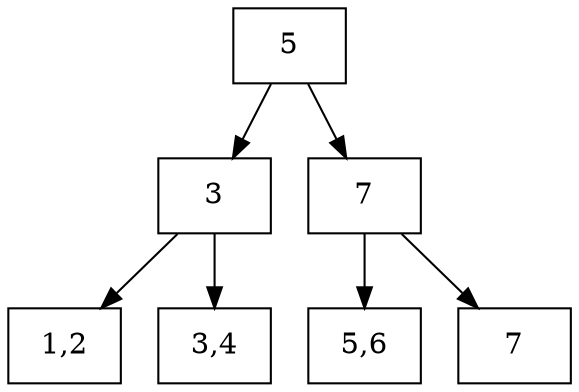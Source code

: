 digraph dibujo{
graph [ordering="out"];rankdir=TB;
node [shape = box];
Nodo0 [ label = "5"];
Nodo1 [ label = "3"];
Nodo2 [ label = "1,2"];
Nodo1->Nodo2;
Nodo6 [ label = "3,4"];
Nodo1->Nodo6;
Nodo0->Nodo1;
Nodo11 [ label = "7"];
Nodo12 [ label = "5,6"];
Nodo11->Nodo12;
Nodo16 [ label = "7"];
Nodo11->Nodo16;
Nodo0->Nodo11;
}
